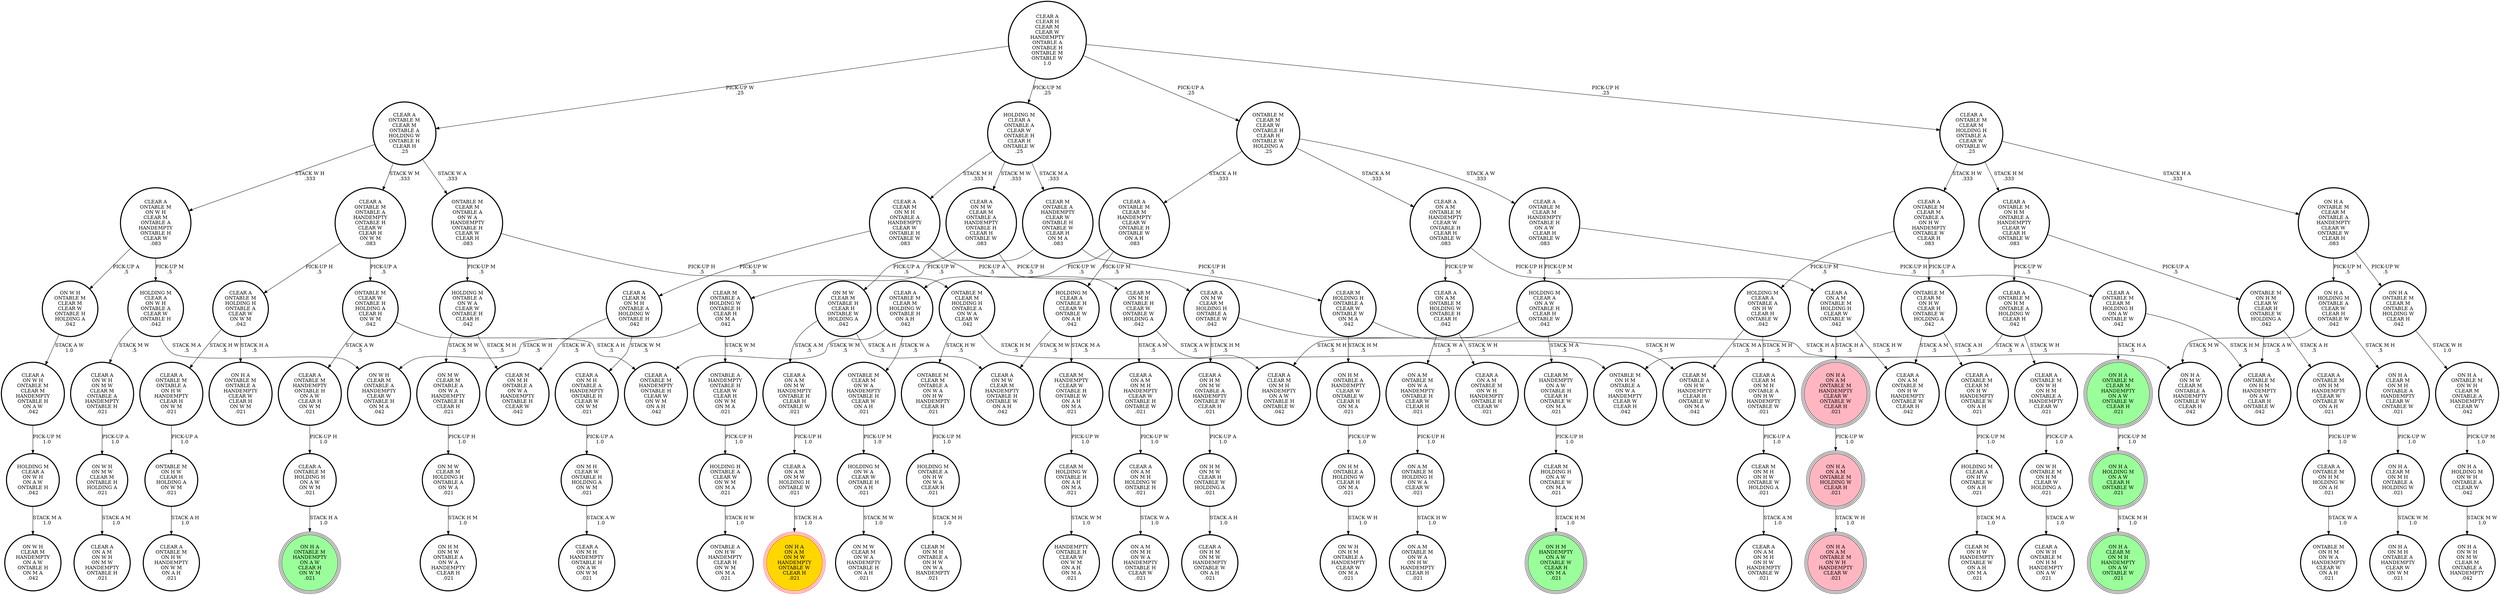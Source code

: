 digraph {
"CLEAR A\nONTABLE M\nCLEAR M\nONTABLE A\nON H W\nHANDEMPTY\nONTABLE W\nCLEAR H\n.083\n" -> "HOLDING M\nCLEAR A\nONTABLE A\nON H W\nCLEAR H\nONTABLE W\n.042\n"[label="PICK-UP M\n.5\n"];
"CLEAR A\nONTABLE M\nCLEAR M\nONTABLE A\nON H W\nHANDEMPTY\nONTABLE W\nCLEAR H\n.083\n" -> "ONTABLE M\nCLEAR M\nON H W\nCLEAR H\nONTABLE W\nHOLDING A\n.042\n"[label="PICK-UP A\n.5\n"];
"CLEAR A\nONTABLE M\nCLEAR M\nHANDEMPTY\nCLEAR W\nONTABLE H\nONTABLE W\nON A H\n.083\n" -> "HOLDING M\nCLEAR A\nONTABLE H\nCLEAR W\nONTABLE W\nON A H\n.042\n"[label="PICK-UP M\n.5\n"];
"CLEAR A\nONTABLE M\nCLEAR M\nHANDEMPTY\nCLEAR W\nONTABLE H\nONTABLE W\nON A H\n.083\n" -> "CLEAR A\nONTABLE M\nCLEAR M\nHOLDING W\nONTABLE H\nON A H\n.042\n"[label="PICK-UP W\n.5\n"];
"CLEAR M\nON M H\nONTABLE H\nCLEAR W\nONTABLE W\nHOLDING A\n.042\n" -> "CLEAR A\nCLEAR M\nON M H\nHANDEMPTY\nON A W\nONTABLE H\nONTABLE W\n.042\n"[label="STACK A W\n.5\n"];
"CLEAR M\nON M H\nONTABLE H\nCLEAR W\nONTABLE W\nHOLDING A\n.042\n" -> "CLEAR A\nON A M\nON M H\nHANDEMPTY\nCLEAR W\nONTABLE H\nONTABLE W\n.021\n"[label="STACK A M\n.5\n"];
"CLEAR M\nONTABLE A\nHANDEMPTY\nCLEAR W\nONTABLE H\nONTABLE W\nCLEAR H\nON M A\n.083\n" -> "CLEAR M\nHOLDING H\nONTABLE A\nCLEAR W\nONTABLE W\nON M A\n.042\n"[label="PICK-UP H\n.5\n"];
"CLEAR M\nONTABLE A\nHANDEMPTY\nCLEAR W\nONTABLE H\nONTABLE W\nCLEAR H\nON M A\n.083\n" -> "CLEAR M\nONTABLE A\nHOLDING W\nONTABLE H\nCLEAR H\nON M A\n.042\n"[label="PICK-UP W\n.5\n"];
"CLEAR M\nONTABLE A\nHOLDING W\nONTABLE H\nCLEAR H\nON M A\n.042\n" -> "ON W H\nCLEAR M\nONTABLE A\nHANDEMPTY\nCLEAR W\nONTABLE H\nON M A\n.042\n"[label="STACK W H\n.5\n"];
"CLEAR M\nONTABLE A\nHOLDING W\nONTABLE H\nCLEAR H\nON M A\n.042\n" -> "ONTABLE A\nHANDEMPTY\nONTABLE H\nCLEAR W\nCLEAR H\nON W M\nON M A\n.021\n"[label="STACK W M\n.5\n"];
"ON H A\nHOLDING M\nON W H\nONTABLE A\nCLEAR W\n.042\n" -> "ON H A\nON W H\nON M W\nCLEAR M\nONTABLE A\nHANDEMPTY\n.042\n"[label="STACK M W\n1.0\n"];
"CLEAR A\nONTABLE M\nHANDEMPTY\nONTABLE H\nON A W\nCLEAR H\nON W M\n.021\n" -> "CLEAR A\nONTABLE M\nHOLDING H\nON A W\nON W M\n.021\n"[label="PICK-UP H\n1.0\n"];
"ONTABLE M\nCLEAR M\nHOLDING H\nONTABLE A\nON W A\nCLEAR W\n.042\n" -> "ONTABLE M\nCLEAR M\nONTABLE A\nON W A\nON H W\nHANDEMPTY\nCLEAR H\n.021\n"[label="STACK H W\n.5\n"];
"ONTABLE M\nCLEAR M\nHOLDING H\nONTABLE A\nON W A\nCLEAR W\n.042\n" -> "ONTABLE M\nON H M\nONTABLE A\nON W A\nHANDEMPTY\nCLEAR W\nCLEAR H\n.042\n"[label="STACK H M\n.5\n"];
"ONTABLE M\nCLEAR M\nON H W\nCLEAR H\nONTABLE W\nHOLDING A\n.042\n" -> "CLEAR A\nONTABLE M\nCLEAR M\nON H W\nHANDEMPTY\nONTABLE W\nON A H\n.021\n"[label="STACK A H\n.5\n"];
"ONTABLE M\nCLEAR M\nON H W\nCLEAR H\nONTABLE W\nHOLDING A\n.042\n" -> "CLEAR A\nON A M\nONTABLE M\nON H W\nHANDEMPTY\nONTABLE W\nCLEAR H\n.042\n"[label="STACK A M\n.5\n"];
"CLEAR A\nONTABLE M\nCLEAR M\nONTABLE A\nHOLDING W\nONTABLE H\nCLEAR H\n.25\n" -> "ONTABLE M\nCLEAR M\nONTABLE A\nON W A\nHANDEMPTY\nONTABLE H\nCLEAR W\nCLEAR H\n.083\n"[label="STACK W A\n.333\n"];
"CLEAR A\nONTABLE M\nCLEAR M\nONTABLE A\nHOLDING W\nONTABLE H\nCLEAR H\n.25\n" -> "CLEAR A\nONTABLE M\nONTABLE A\nHANDEMPTY\nONTABLE H\nCLEAR W\nCLEAR H\nON W M\n.083\n"[label="STACK W M\n.333\n"];
"CLEAR A\nONTABLE M\nCLEAR M\nONTABLE A\nHOLDING W\nONTABLE H\nCLEAR H\n.25\n" -> "CLEAR A\nONTABLE M\nON W H\nCLEAR M\nONTABLE A\nHANDEMPTY\nONTABLE H\nCLEAR W\n.083\n"[label="STACK W H\n.333\n"];
"CLEAR A\nONTABLE M\nON W H\nCLEAR M\nONTABLE A\nHANDEMPTY\nONTABLE H\nCLEAR W\n.083\n" -> "ON W H\nONTABLE M\nCLEAR M\nCLEAR W\nONTABLE H\nHOLDING A\n.042\n"[label="PICK-UP A\n.5\n"];
"CLEAR A\nONTABLE M\nON W H\nCLEAR M\nONTABLE A\nHANDEMPTY\nONTABLE H\nCLEAR W\n.083\n" -> "HOLDING M\nCLEAR A\nON W H\nONTABLE A\nCLEAR W\nONTABLE H\n.042\n"[label="PICK-UP M\n.5\n"];
"CLEAR A\nONTABLE M\nHOLDING H\nON A W\nON W M\n.021\n" -> "ON H A\nONTABLE M\nHANDEMPTY\nON A W\nCLEAR H\nON W M\n.021\n"[label="STACK H A\n1.0\n"];
"ON W H\nONTABLE M\nON H M\nCLEAR W\nHOLDING A\n.021\n" -> "CLEAR A\nON W H\nONTABLE M\nON H M\nHANDEMPTY\nON A W\n.021\n"[label="STACK A W\n1.0\n"];
"HOLDING M\nONTABLE A\nON H W\nON W A\nCLEAR H\n.021\n" -> "CLEAR M\nON M H\nONTABLE A\nON H W\nON W A\nHANDEMPTY\n.021\n"[label="STACK M H\n1.0\n"];
"CLEAR A\nON M W\nCLEAR M\nONTABLE A\nHANDEMPTY\nONTABLE H\nCLEAR H\nONTABLE W\n.083\n" -> "CLEAR A\nON M W\nCLEAR M\nHOLDING H\nONTABLE A\nONTABLE W\n.042\n"[label="PICK-UP H\n.5\n"];
"CLEAR A\nON M W\nCLEAR M\nONTABLE A\nHANDEMPTY\nONTABLE H\nCLEAR H\nONTABLE W\n.083\n" -> "ON M W\nCLEAR M\nONTABLE H\nCLEAR H\nONTABLE W\nHOLDING A\n.042\n"[label="PICK-UP A\n.5\n"];
"ON H A\nONTABLE M\nCLEAR M\nONTABLE A\nHOLDING W\nCLEAR H\n.042\n" -> "ON H A\nONTABLE M\nON W H\nCLEAR M\nONTABLE A\nHANDEMPTY\nCLEAR W\n.042\n"[label="STACK W H\n1.0\n"];
"CLEAR A\nONTABLE M\nON H M\nONTABLE A\nHANDEMPTY\nCLEAR W\nCLEAR H\nONTABLE W\n.083\n" -> "ONTABLE M\nON H M\nCLEAR W\nCLEAR H\nONTABLE W\nHOLDING A\n.042\n"[label="PICK-UP A\n.5\n"];
"CLEAR A\nONTABLE M\nON H M\nONTABLE A\nHANDEMPTY\nCLEAR W\nCLEAR H\nONTABLE W\n.083\n" -> "CLEAR A\nONTABLE M\nON H M\nONTABLE A\nHOLDING W\nCLEAR H\n.042\n"[label="PICK-UP W\n.5\n"];
"CLEAR A\nONTABLE M\nCLEAR M\nHOLDING W\nONTABLE H\nON A H\n.042\n" -> "CLEAR A\nONTABLE M\nHANDEMPTY\nONTABLE H\nCLEAR W\nON W M\nON A H\n.042\n"[label="STACK W M\n.5\n"];
"CLEAR A\nONTABLE M\nCLEAR M\nHOLDING W\nONTABLE H\nON A H\n.042\n" -> "ONTABLE M\nCLEAR M\nON W A\nHANDEMPTY\nONTABLE H\nCLEAR W\nON A H\n.021\n"[label="STACK W A\n.5\n"];
"CLEAR A\nCLEAR M\nON M H\nONTABLE A\nON H W\nHANDEMPTY\nONTABLE W\n.021\n" -> "CLEAR M\nON M H\nON H W\nONTABLE W\nHOLDING A\n.021\n"[label="PICK-UP A\n1.0\n"];
"ON H A\nHOLDING M\nON A W\nCLEAR H\nONTABLE W\n.021\n" -> "ON H A\nCLEAR M\nON M H\nHANDEMPTY\nON A W\nONTABLE W\n.021\n"[label="STACK M H\n1.0\n"];
"CLEAR A\nONTABLE M\nONTABLE A\nHANDEMPTY\nONTABLE H\nCLEAR W\nCLEAR H\nON W M\n.083\n" -> "CLEAR A\nONTABLE M\nHOLDING H\nONTABLE A\nCLEAR W\nON W M\n.042\n"[label="PICK-UP H\n.5\n"];
"CLEAR A\nONTABLE M\nONTABLE A\nHANDEMPTY\nONTABLE H\nCLEAR W\nCLEAR H\nON W M\n.083\n" -> "ONTABLE M\nCLEAR W\nONTABLE H\nHOLDING A\nCLEAR H\nON W M\n.042\n"[label="PICK-UP A\n.5\n"];
"ON M W\nCLEAR M\nONTABLE H\nCLEAR H\nONTABLE W\nHOLDING A\n.042\n" -> "CLEAR A\nON A M\nON M W\nHANDEMPTY\nONTABLE H\nCLEAR H\nONTABLE W\n.021\n"[label="STACK A M\n.5\n"];
"ON M W\nCLEAR M\nONTABLE H\nCLEAR H\nONTABLE W\nHOLDING A\n.042\n" -> "CLEAR A\nON M W\nCLEAR M\nHANDEMPTY\nONTABLE H\nONTABLE W\nON A H\n.042\n"[label="STACK A H\n.5\n"];
"ONTABLE M\nON H W\nCLEAR H\nHOLDING A\nON W M\n.021\n" -> "CLEAR A\nONTABLE M\nON H W\nHANDEMPTY\nON W M\nON A H\n.021\n"[label="STACK A H\n1.0\n"];
"ON A M\nONTABLE M\nHOLDING H\nON W A\nCLEAR W\n.021\n" -> "ON A M\nONTABLE M\nON W A\nON H W\nHANDEMPTY\nCLEAR H\n.021\n"[label="STACK H W\n1.0\n"];
"ON H A\nCLEAR M\nON M H\nONTABLE A\nHANDEMPTY\nCLEAR W\nONTABLE W\n.021\n" -> "ON H A\nCLEAR M\nON M H\nONTABLE A\nHOLDING W\n.021\n"[label="PICK-UP W\n1.0\n"];
"HOLDING M\nCLEAR A\nON H W\nONTABLE W\nON A H\n.021\n" -> "CLEAR M\nON H W\nHANDEMPTY\nONTABLE W\nON A H\nON M A\n.021\n"[label="STACK M A\n1.0\n"];
"CLEAR A\nCLEAR H\nCLEAR M\nCLEAR W\nHANDEMPTY\nONTABLE A\nONTABLE H\nONTABLE M\nONTABLE W\n1.0\n" -> "HOLDING M\nCLEAR A\nONTABLE A\nCLEAR W\nONTABLE H\nCLEAR H\nONTABLE W\n.25\n"[label="PICK-UP M\n.25\n"];
"CLEAR A\nCLEAR H\nCLEAR M\nCLEAR W\nHANDEMPTY\nONTABLE A\nONTABLE H\nONTABLE M\nONTABLE W\n1.0\n" -> "CLEAR A\nONTABLE M\nCLEAR M\nONTABLE A\nHOLDING W\nONTABLE H\nCLEAR H\n.25\n"[label="PICK-UP W\n.25\n"];
"CLEAR A\nCLEAR H\nCLEAR M\nCLEAR W\nHANDEMPTY\nONTABLE A\nONTABLE H\nONTABLE M\nONTABLE W\n1.0\n" -> "ONTABLE M\nCLEAR M\nCLEAR W\nONTABLE H\nCLEAR H\nONTABLE W\nHOLDING A\n.25\n"[label="PICK-UP A\n.25\n"];
"CLEAR A\nCLEAR H\nCLEAR M\nCLEAR W\nHANDEMPTY\nONTABLE A\nONTABLE H\nONTABLE M\nONTABLE W\n1.0\n" -> "CLEAR A\nONTABLE M\nCLEAR M\nHOLDING H\nONTABLE A\nCLEAR W\nONTABLE W\n.25\n"[label="PICK-UP H\n.25\n"];
"HOLDING M\nONTABLE A\nON W A\nCLEAR W\nONTABLE H\nCLEAR H\n.042\n" -> "ON M W\nCLEAR M\nONTABLE A\nON W A\nHANDEMPTY\nONTABLE H\nCLEAR H\n.021\n"[label="STACK M W\n.5\n"];
"HOLDING M\nONTABLE A\nON W A\nCLEAR W\nONTABLE H\nCLEAR H\n.042\n" -> "CLEAR M\nON M H\nONTABLE A\nON W A\nHANDEMPTY\nONTABLE H\nCLEAR W\n.042\n"[label="STACK M H\n.5\n"];
"CLEAR A\nCLEAR M\nON M H\nONTABLE A\nHOLDING W\nONTABLE H\n.042\n" -> "CLEAR A\nON M H\nONTABLE A\nHANDEMPTY\nONTABLE H\nCLEAR W\nON W M\n.021\n"[label="STACK W M\n.5\n"];
"CLEAR A\nCLEAR M\nON M H\nONTABLE A\nHOLDING W\nONTABLE H\n.042\n" -> "CLEAR M\nON M H\nONTABLE A\nON W A\nHANDEMPTY\nONTABLE H\nCLEAR W\n.042\n"[label="STACK W A\n.5\n"];
"ONTABLE M\nCLEAR M\nONTABLE A\nON W A\nON H W\nHANDEMPTY\nCLEAR H\n.021\n" -> "HOLDING M\nONTABLE A\nON H W\nON W A\nCLEAR H\n.021\n"[label="PICK-UP M\n1.0\n"];
"CLEAR M\nHANDEMPTY\nCLEAR W\nONTABLE H\nONTABLE W\nON A H\nON M A\n.021\n" -> "CLEAR M\nHOLDING W\nONTABLE H\nON A H\nON M A\n.021\n"[label="PICK-UP W\n1.0\n"];
"ON H M\nONTABLE A\nHANDEMPTY\nCLEAR W\nONTABLE W\nCLEAR H\nON M A\n.021\n" -> "ON H M\nONTABLE A\nHOLDING W\nCLEAR H\nON M A\n.021\n"[label="PICK-UP W\n1.0\n"];
"HOLDING M\nCLEAR A\nON W H\nON A W\nONTABLE H\n.042\n" -> "ON W H\nCLEAR M\nHANDEMPTY\nON A W\nONTABLE H\nON M A\n.042\n"[label="STACK M A\n1.0\n"];
"ON H A\nONTABLE M\nCLEAR M\nHANDEMPTY\nON A W\nONTABLE W\nCLEAR H\n.021\n" -> "ON H A\nHOLDING M\nON A W\nCLEAR H\nONTABLE W\n.021\n"[label="PICK-UP M\n1.0\n"];
"CLEAR A\nONTABLE M\nCLEAR M\nON H W\nHANDEMPTY\nONTABLE W\nON A H\n.021\n" -> "HOLDING M\nCLEAR A\nON H W\nONTABLE W\nON A H\n.021\n"[label="PICK-UP M\n1.0\n"];
"CLEAR A\nONTABLE M\nON W H\nON H M\nONTABLE A\nHANDEMPTY\nCLEAR W\n.021\n" -> "ON W H\nONTABLE M\nON H M\nCLEAR W\nHOLDING A\n.021\n"[label="PICK-UP A\n1.0\n"];
"CLEAR A\nON W H\nON M W\nCLEAR M\nONTABLE A\nHANDEMPTY\nONTABLE H\n.021\n" -> "ON W H\nON M W\nCLEAR M\nONTABLE H\nHOLDING A\n.021\n"[label="PICK-UP A\n1.0\n"];
"ON H A\nON A M\nONTABLE M\nHANDEMPTY\nCLEAR W\nONTABLE W\nCLEAR H\n.021\n" -> "ON H A\nON A M\nONTABLE M\nHOLDING W\nCLEAR H\n.021\n"[label="PICK-UP W\n1.0\n"];
"HOLDING H\nONTABLE A\nCLEAR W\nON W M\nON M A\n.021\n" -> "ONTABLE A\nON H W\nHANDEMPTY\nCLEAR H\nON W M\nON M A\n.021\n"[label="STACK H W\n1.0\n"];
"CLEAR A\nONTABLE M\nCLEAR M\nHOLDING H\nON A W\nONTABLE W\n.042\n" -> "CLEAR A\nONTABLE M\nON H M\nHANDEMPTY\nON A W\nCLEAR H\nONTABLE W\n.042\n"[label="STACK H M\n.5\n"];
"CLEAR A\nONTABLE M\nCLEAR M\nHOLDING H\nON A W\nONTABLE W\n.042\n" -> "ON H A\nONTABLE M\nCLEAR M\nHANDEMPTY\nON A W\nONTABLE W\nCLEAR H\n.021\n"[label="STACK H A\n.5\n"];
"CLEAR M\nHOLDING W\nONTABLE H\nON A H\nON M A\n.021\n" -> "HANDEMPTY\nONTABLE H\nCLEAR W\nON W M\nON A H\nON M A\n.021\n"[label="STACK W M\n1.0\n"];
"CLEAR M\nHOLDING H\nONTABLE A\nCLEAR W\nONTABLE W\nON M A\n.042\n" -> "CLEAR M\nONTABLE A\nON H W\nHANDEMPTY\nCLEAR H\nONTABLE W\nON M A\n.042\n"[label="STACK H W\n.5\n"];
"CLEAR M\nHOLDING H\nONTABLE A\nCLEAR W\nONTABLE W\nON M A\n.042\n" -> "ON H M\nONTABLE A\nHANDEMPTY\nCLEAR W\nONTABLE W\nCLEAR H\nON M A\n.021\n"[label="STACK H M\n.5\n"];
"ON W H\nONTABLE M\nCLEAR M\nCLEAR W\nONTABLE H\nHOLDING A\n.042\n" -> "CLEAR A\nON W H\nONTABLE M\nCLEAR M\nHANDEMPTY\nONTABLE H\nON A W\n.042\n"[label="STACK A W\n1.0\n"];
"CLEAR A\nON A M\nON M H\nHANDEMPTY\nCLEAR W\nONTABLE H\nONTABLE W\n.021\n" -> "CLEAR A\nON A M\nON M H\nHOLDING W\nONTABLE H\n.021\n"[label="PICK-UP W\n1.0\n"];
"CLEAR A\nON M W\nCLEAR M\nHOLDING H\nONTABLE A\nONTABLE W\n.042\n" -> "CLEAR A\nON H M\nON M W\nONTABLE A\nHANDEMPTY\nONTABLE W\nCLEAR H\n.021\n"[label="STACK H M\n.5\n"];
"CLEAR A\nON M W\nCLEAR M\nHOLDING H\nONTABLE A\nONTABLE W\n.042\n" -> "ON H A\nON M W\nCLEAR M\nONTABLE A\nHANDEMPTY\nONTABLE W\nCLEAR H\n.042\n"[label="STACK H A\n.5\n"];
"CLEAR A\nON H M\nON M W\nONTABLE A\nHANDEMPTY\nONTABLE W\nCLEAR H\n.021\n" -> "ON H M\nON M W\nCLEAR H\nONTABLE W\nHOLDING A\n.021\n"[label="PICK-UP A\n1.0\n"];
"HOLDING M\nCLEAR A\nONTABLE A\nON H W\nCLEAR H\nONTABLE W\n.042\n" -> "CLEAR M\nONTABLE A\nON H W\nHANDEMPTY\nCLEAR H\nONTABLE W\nON M A\n.042\n"[label="STACK M A\n.5\n"];
"HOLDING M\nCLEAR A\nONTABLE A\nON H W\nCLEAR H\nONTABLE W\n.042\n" -> "CLEAR A\nCLEAR M\nON M H\nONTABLE A\nON H W\nHANDEMPTY\nONTABLE W\n.021\n"[label="STACK M H\n.5\n"];
"CLEAR M\nHOLDING H\nON A W\nONTABLE W\nON M A\n.021\n" -> "ON H M\nHANDEMPTY\nON A W\nONTABLE W\nCLEAR H\nON M A\n.021\n"[label="STACK H M\n1.0\n"];
"ONTABLE M\nON H M\nCLEAR W\nCLEAR H\nONTABLE W\nHOLDING A\n.042\n" -> "CLEAR A\nONTABLE M\nON H M\nHANDEMPTY\nON A W\nCLEAR H\nONTABLE W\n.042\n"[label="STACK A W\n.5\n"];
"ONTABLE M\nON H M\nCLEAR W\nCLEAR H\nONTABLE W\nHOLDING A\n.042\n" -> "CLEAR A\nONTABLE M\nON H M\nHANDEMPTY\nCLEAR W\nONTABLE W\nON A H\n.021\n"[label="STACK A H\n.5\n"];
"CLEAR A\nON A M\nON M W\nHOLDING H\nONTABLE W\n.021\n" -> "ON H A\nON A M\nON M W\nHANDEMPTY\nONTABLE W\nCLEAR H\n.021\n"[label="STACK H A\n1.0\n"];
"HOLDING M\nON W A\nCLEAR W\nONTABLE H\nON A H\n.021\n" -> "ON M W\nCLEAR M\nON W A\nHANDEMPTY\nONTABLE H\nON A H\n.021\n"[label="STACK M W\n1.0\n"];
"ON H A\nON A M\nONTABLE M\nHOLDING W\nCLEAR H\n.021\n" -> "ON H A\nON A M\nONTABLE M\nON W H\nHANDEMPTY\nCLEAR W\n.021\n"[label="STACK W H\n1.0\n"];
"ON H A\nCLEAR M\nON M H\nONTABLE A\nHOLDING W\n.021\n" -> "ON H A\nON M H\nONTABLE A\nHANDEMPTY\nCLEAR W\nON W M\n.021\n"[label="STACK W M\n1.0\n"];
"CLEAR A\nON A M\nONTABLE M\nHANDEMPTY\nCLEAR W\nONTABLE H\nCLEAR H\nONTABLE W\n.083\n" -> "CLEAR A\nON A M\nONTABLE M\nHOLDING W\nONTABLE H\nCLEAR H\n.042\n"[label="PICK-UP W\n.5\n"];
"CLEAR A\nON A M\nONTABLE M\nHANDEMPTY\nCLEAR W\nONTABLE H\nCLEAR H\nONTABLE W\n.083\n" -> "CLEAR A\nON A M\nONTABLE M\nHOLDING H\nCLEAR W\nONTABLE W\n.042\n"[label="PICK-UP H\n.5\n"];
"CLEAR A\nONTABLE M\nON H M\nONTABLE A\nHOLDING W\nCLEAR H\n.042\n" -> "CLEAR A\nONTABLE M\nON W H\nON H M\nONTABLE A\nHANDEMPTY\nCLEAR W\n.021\n"[label="STACK W H\n.5\n"];
"CLEAR A\nONTABLE M\nON H M\nONTABLE A\nHOLDING W\nCLEAR H\n.042\n" -> "ONTABLE M\nON H M\nONTABLE A\nON W A\nHANDEMPTY\nCLEAR W\nCLEAR H\n.042\n"[label="STACK W A\n.5\n"];
"CLEAR M\nON M H\nON H W\nONTABLE W\nHOLDING A\n.021\n" -> "CLEAR A\nON A M\nON M H\nON H W\nHANDEMPTY\nONTABLE W\n.021\n"[label="STACK A M\n1.0\n"];
"ONTABLE A\nHANDEMPTY\nONTABLE H\nCLEAR W\nCLEAR H\nON W M\nON M A\n.021\n" -> "HOLDING H\nONTABLE A\nCLEAR W\nON W M\nON M A\n.021\n"[label="PICK-UP H\n1.0\n"];
"CLEAR A\nON A M\nON M H\nHOLDING W\nONTABLE H\n.021\n" -> "ON A M\nON M H\nON W A\nHANDEMPTY\nONTABLE H\nCLEAR W\n.021\n"[label="STACK W A\n1.0\n"];
"HOLDING M\nCLEAR A\nON W H\nONTABLE A\nCLEAR W\nONTABLE H\n.042\n" -> "CLEAR A\nON W H\nON M W\nCLEAR M\nONTABLE A\nHANDEMPTY\nONTABLE H\n.021\n"[label="STACK M W\n.5\n"];
"HOLDING M\nCLEAR A\nON W H\nONTABLE A\nCLEAR W\nONTABLE H\n.042\n" -> "ON W H\nCLEAR M\nONTABLE A\nHANDEMPTY\nCLEAR W\nONTABLE H\nON M A\n.042\n"[label="STACK M A\n.5\n"];
"HOLDING M\nCLEAR A\nONTABLE H\nCLEAR W\nONTABLE W\nON A H\n.042\n" -> "CLEAR A\nON M W\nCLEAR M\nHANDEMPTY\nONTABLE H\nONTABLE W\nON A H\n.042\n"[label="STACK M W\n.5\n"];
"HOLDING M\nCLEAR A\nONTABLE H\nCLEAR W\nONTABLE W\nON A H\n.042\n" -> "CLEAR M\nHANDEMPTY\nCLEAR W\nONTABLE H\nONTABLE W\nON A H\nON M A\n.021\n"[label="STACK M A\n.5\n"];
"ONTABLE M\nCLEAR M\nON W A\nHANDEMPTY\nONTABLE H\nCLEAR W\nON A H\n.021\n" -> "HOLDING M\nON W A\nCLEAR W\nONTABLE H\nON A H\n.021\n"[label="PICK-UP M\n1.0\n"];
"CLEAR A\nON W H\nONTABLE M\nCLEAR M\nHANDEMPTY\nONTABLE H\nON A W\n.042\n" -> "HOLDING M\nCLEAR A\nON W H\nON A W\nONTABLE H\n.042\n"[label="PICK-UP M\n1.0\n"];
"ONTABLE M\nCLEAR M\nCLEAR W\nONTABLE H\nCLEAR H\nONTABLE W\nHOLDING A\n.25\n" -> "CLEAR A\nONTABLE M\nCLEAR M\nHANDEMPTY\nONTABLE H\nON A W\nCLEAR H\nONTABLE W\n.083\n"[label="STACK A W\n.333\n"];
"ONTABLE M\nCLEAR M\nCLEAR W\nONTABLE H\nCLEAR H\nONTABLE W\nHOLDING A\n.25\n" -> "CLEAR A\nONTABLE M\nCLEAR M\nHANDEMPTY\nCLEAR W\nONTABLE H\nONTABLE W\nON A H\n.083\n"[label="STACK A H\n.333\n"];
"ONTABLE M\nCLEAR M\nCLEAR W\nONTABLE H\nCLEAR H\nONTABLE W\nHOLDING A\n.25\n" -> "CLEAR A\nON A M\nONTABLE M\nHANDEMPTY\nCLEAR W\nONTABLE H\nCLEAR H\nONTABLE W\n.083\n"[label="STACK A M\n.333\n"];
"CLEAR A\nONTABLE M\nCLEAR M\nHOLDING H\nONTABLE A\nCLEAR W\nONTABLE W\n.25\n" -> "CLEAR A\nONTABLE M\nCLEAR M\nONTABLE A\nON H W\nHANDEMPTY\nONTABLE W\nCLEAR H\n.083\n"[label="STACK H W\n.333\n"];
"CLEAR A\nONTABLE M\nCLEAR M\nHOLDING H\nONTABLE A\nCLEAR W\nONTABLE W\n.25\n" -> "ON H A\nONTABLE M\nCLEAR M\nONTABLE A\nHANDEMPTY\nCLEAR W\nONTABLE W\nCLEAR H\n.083\n"[label="STACK H A\n.333\n"];
"CLEAR A\nONTABLE M\nCLEAR M\nHOLDING H\nONTABLE A\nCLEAR W\nONTABLE W\n.25\n" -> "CLEAR A\nONTABLE M\nON H M\nONTABLE A\nHANDEMPTY\nCLEAR W\nCLEAR H\nONTABLE W\n.083\n"[label="STACK H M\n.333\n"];
"CLEAR A\nONTABLE M\nCLEAR M\nHANDEMPTY\nONTABLE H\nON A W\nCLEAR H\nONTABLE W\n.083\n" -> "HOLDING M\nCLEAR A\nON A W\nONTABLE H\nCLEAR H\nONTABLE W\n.042\n"[label="PICK-UP M\n.5\n"];
"CLEAR A\nONTABLE M\nCLEAR M\nHANDEMPTY\nONTABLE H\nON A W\nCLEAR H\nONTABLE W\n.083\n" -> "CLEAR A\nONTABLE M\nCLEAR M\nHOLDING H\nON A W\nONTABLE W\n.042\n"[label="PICK-UP H\n.5\n"];
"CLEAR A\nONTABLE M\nHOLDING H\nONTABLE A\nCLEAR W\nON W M\n.042\n" -> "CLEAR A\nONTABLE M\nONTABLE A\nON H W\nHANDEMPTY\nCLEAR H\nON W M\n.021\n"[label="STACK H W\n.5\n"];
"CLEAR A\nONTABLE M\nHOLDING H\nONTABLE A\nCLEAR W\nON W M\n.042\n" -> "ON H A\nONTABLE M\nONTABLE A\nHANDEMPTY\nCLEAR W\nCLEAR H\nON W M\n.021\n"[label="STACK H A\n.5\n"];
"CLEAR A\nONTABLE M\nON H M\nHANDEMPTY\nCLEAR W\nONTABLE W\nON A H\n.021\n" -> "CLEAR A\nONTABLE M\nON H M\nHOLDING W\nON A H\n.021\n"[label="PICK-UP W\n1.0\n"];
"CLEAR A\nONTABLE M\nON H M\nHOLDING W\nON A H\n.021\n" -> "ONTABLE M\nON H M\nON W A\nHANDEMPTY\nCLEAR W\nON A H\n.021\n"[label="STACK W A\n1.0\n"];
"CLEAR A\nCLEAR M\nON M H\nONTABLE A\nHANDEMPTY\nCLEAR W\nONTABLE H\nONTABLE W\n.083\n" -> "CLEAR A\nCLEAR M\nON M H\nONTABLE A\nHOLDING W\nONTABLE H\n.042\n"[label="PICK-UP W\n.5\n"];
"CLEAR A\nCLEAR M\nON M H\nONTABLE A\nHANDEMPTY\nCLEAR W\nONTABLE H\nONTABLE W\n.083\n" -> "CLEAR M\nON M H\nONTABLE H\nCLEAR W\nONTABLE W\nHOLDING A\n.042\n"[label="PICK-UP A\n.5\n"];
"ON H A\nONTABLE M\nCLEAR M\nONTABLE A\nHANDEMPTY\nCLEAR W\nONTABLE W\nCLEAR H\n.083\n" -> "ON H A\nHOLDING M\nONTABLE A\nCLEAR W\nCLEAR H\nONTABLE W\n.042\n"[label="PICK-UP M\n.5\n"];
"ON H A\nONTABLE M\nCLEAR M\nONTABLE A\nHANDEMPTY\nCLEAR W\nONTABLE W\nCLEAR H\n.083\n" -> "ON H A\nONTABLE M\nCLEAR M\nONTABLE A\nHOLDING W\nCLEAR H\n.042\n"[label="PICK-UP W\n.5\n"];
"ON M W\nCLEAR M\nONTABLE A\nON W A\nHANDEMPTY\nONTABLE H\nCLEAR H\n.021\n" -> "ON M W\nCLEAR M\nHOLDING H\nONTABLE A\nON W A\n.021\n"[label="PICK-UP H\n1.0\n"];
"HOLDING M\nCLEAR A\nON A W\nONTABLE H\nCLEAR H\nONTABLE W\n.042\n" -> "CLEAR A\nCLEAR M\nON M H\nHANDEMPTY\nON A W\nONTABLE H\nONTABLE W\n.042\n"[label="STACK M H\n.5\n"];
"HOLDING M\nCLEAR A\nON A W\nONTABLE H\nCLEAR H\nONTABLE W\n.042\n" -> "CLEAR M\nHANDEMPTY\nON A W\nONTABLE H\nCLEAR H\nONTABLE W\nON M A\n.021\n"[label="STACK M A\n.5\n"];
"CLEAR A\nON A M\nON M W\nHANDEMPTY\nONTABLE H\nCLEAR H\nONTABLE W\n.021\n" -> "CLEAR A\nON A M\nON M W\nHOLDING H\nONTABLE W\n.021\n"[label="PICK-UP H\n1.0\n"];
"ONTABLE M\nCLEAR M\nONTABLE A\nON W A\nHANDEMPTY\nONTABLE H\nCLEAR W\nCLEAR H\n.083\n" -> "HOLDING M\nONTABLE A\nON W A\nCLEAR W\nONTABLE H\nCLEAR H\n.042\n"[label="PICK-UP M\n.5\n"];
"ONTABLE M\nCLEAR M\nONTABLE A\nON W A\nHANDEMPTY\nONTABLE H\nCLEAR W\nCLEAR H\n.083\n" -> "ONTABLE M\nCLEAR M\nHOLDING H\nONTABLE A\nON W A\nCLEAR W\n.042\n"[label="PICK-UP H\n.5\n"];
"ON H M\nONTABLE A\nHOLDING W\nCLEAR H\nON M A\n.021\n" -> "ON W H\nON H M\nONTABLE A\nHANDEMPTY\nCLEAR W\nON M A\n.021\n"[label="STACK W H\n1.0\n"];
"CLEAR A\nON M H\nONTABLE A\nHANDEMPTY\nONTABLE H\nCLEAR W\nON W M\n.021\n" -> "ON M H\nCLEAR W\nONTABLE H\nHOLDING A\nON W M\n.021\n"[label="PICK-UP A\n1.0\n"];
"CLEAR M\nHANDEMPTY\nON A W\nONTABLE H\nCLEAR H\nONTABLE W\nON M A\n.021\n" -> "CLEAR M\nHOLDING H\nON A W\nONTABLE W\nON M A\n.021\n"[label="PICK-UP H\n1.0\n"];
"ON H M\nON M W\nCLEAR H\nONTABLE W\nHOLDING A\n.021\n" -> "CLEAR A\nON H M\nON M W\nHANDEMPTY\nONTABLE W\nON A H\n.021\n"[label="STACK A H\n1.0\n"];
"CLEAR A\nON A M\nONTABLE M\nHOLDING W\nONTABLE H\nCLEAR H\n.042\n" -> "ON A M\nONTABLE M\nON W A\nHANDEMPTY\nONTABLE H\nCLEAR W\nCLEAR H\n.021\n"[label="STACK W A\n.5\n"];
"CLEAR A\nON A M\nONTABLE M\nHOLDING W\nONTABLE H\nCLEAR H\n.042\n" -> "CLEAR A\nON A M\nONTABLE M\nON W H\nHANDEMPTY\nONTABLE H\nCLEAR W\n.021\n"[label="STACK W H\n.5\n"];
"ONTABLE M\nCLEAR W\nONTABLE H\nHOLDING A\nCLEAR H\nON W M\n.042\n" -> "CLEAR A\nONTABLE M\nHANDEMPTY\nONTABLE H\nCLEAR W\nON W M\nON A H\n.042\n"[label="STACK A H\n.5\n"];
"ONTABLE M\nCLEAR W\nONTABLE H\nHOLDING A\nCLEAR H\nON W M\n.042\n" -> "CLEAR A\nONTABLE M\nHANDEMPTY\nONTABLE H\nON A W\nCLEAR H\nON W M\n.021\n"[label="STACK A W\n.5\n"];
"ON H A\nHOLDING M\nONTABLE A\nCLEAR W\nCLEAR H\nONTABLE W\n.042\n" -> "ON H A\nCLEAR M\nON M H\nONTABLE A\nHANDEMPTY\nCLEAR W\nONTABLE W\n.021\n"[label="STACK M H\n.5\n"];
"ON H A\nHOLDING M\nONTABLE A\nCLEAR W\nCLEAR H\nONTABLE W\n.042\n" -> "ON H A\nON M W\nCLEAR M\nONTABLE A\nHANDEMPTY\nONTABLE W\nCLEAR H\n.042\n"[label="STACK M W\n.5\n"];
"ON M H\nCLEAR W\nONTABLE H\nHOLDING A\nON W M\n.021\n" -> "CLEAR A\nON M H\nHANDEMPTY\nONTABLE H\nON A W\nON W M\n.021\n"[label="STACK A W\n1.0\n"];
"HOLDING M\nCLEAR A\nONTABLE A\nCLEAR W\nONTABLE H\nCLEAR H\nONTABLE W\n.25\n" -> "CLEAR A\nCLEAR M\nON M H\nONTABLE A\nHANDEMPTY\nCLEAR W\nONTABLE H\nONTABLE W\n.083\n"[label="STACK M H\n.333\n"];
"HOLDING M\nCLEAR A\nONTABLE A\nCLEAR W\nONTABLE H\nCLEAR H\nONTABLE W\n.25\n" -> "CLEAR A\nON M W\nCLEAR M\nONTABLE A\nHANDEMPTY\nONTABLE H\nCLEAR H\nONTABLE W\n.083\n"[label="STACK M W\n.333\n"];
"HOLDING M\nCLEAR A\nONTABLE A\nCLEAR W\nONTABLE H\nCLEAR H\nONTABLE W\n.25\n" -> "CLEAR M\nONTABLE A\nHANDEMPTY\nCLEAR W\nONTABLE H\nONTABLE W\nCLEAR H\nON M A\n.083\n"[label="STACK M A\n.333\n"];
"ON H A\nONTABLE M\nON W H\nCLEAR M\nONTABLE A\nHANDEMPTY\nCLEAR W\n.042\n" -> "ON H A\nHOLDING M\nON W H\nONTABLE A\nCLEAR W\n.042\n"[label="PICK-UP M\n1.0\n"];
"CLEAR A\nON A M\nONTABLE M\nHOLDING H\nCLEAR W\nONTABLE W\n.042\n" -> "CLEAR A\nON A M\nONTABLE M\nON H W\nHANDEMPTY\nONTABLE W\nCLEAR H\n.042\n"[label="STACK H W\n.5\n"];
"CLEAR A\nON A M\nONTABLE M\nHOLDING H\nCLEAR W\nONTABLE W\n.042\n" -> "ON H A\nON A M\nONTABLE M\nHANDEMPTY\nCLEAR W\nONTABLE W\nCLEAR H\n.021\n"[label="STACK H A\n.5\n"];
"ON W H\nON M W\nCLEAR M\nONTABLE H\nHOLDING A\n.021\n" -> "CLEAR A\nON A M\nON W H\nON M W\nHANDEMPTY\nONTABLE H\n.021\n"[label="STACK A M\n1.0\n"];
"ON M W\nCLEAR M\nHOLDING H\nONTABLE A\nON W A\n.021\n" -> "ON H M\nON M W\nONTABLE A\nON W A\nHANDEMPTY\nCLEAR H\n.021\n"[label="STACK H M\n1.0\n"];
"ON A M\nONTABLE M\nON W A\nHANDEMPTY\nONTABLE H\nCLEAR W\nCLEAR H\n.021\n" -> "ON A M\nONTABLE M\nHOLDING H\nON W A\nCLEAR W\n.021\n"[label="PICK-UP H\n1.0\n"];
"CLEAR A\nONTABLE M\nONTABLE A\nON H W\nHANDEMPTY\nCLEAR H\nON W M\n.021\n" -> "ONTABLE M\nON H W\nCLEAR H\nHOLDING A\nON W M\n.021\n"[label="PICK-UP A\n1.0\n"];
"CLEAR M\nON H W\nHANDEMPTY\nONTABLE W\nON A H\nON M A\n.021\n" [shape=circle, penwidth=3];
"ONTABLE A\nON H W\nHANDEMPTY\nCLEAR H\nON W M\nON M A\n.021\n" [shape=circle, penwidth=3];
"CLEAR M\nON M H\nONTABLE A\nON W A\nHANDEMPTY\nONTABLE H\nCLEAR W\n.042\n" [shape=circle, penwidth=3];
"ON H A\nON W H\nON M W\nCLEAR M\nONTABLE A\nHANDEMPTY\n.042\n" [shape=circle, penwidth=3];
"CLEAR A\nON A M\nONTABLE M\nON W H\nHANDEMPTY\nONTABLE H\nCLEAR W\n.021\n" [shape=circle, penwidth=3];
"CLEAR A\nON A M\nONTABLE M\nON H W\nHANDEMPTY\nONTABLE W\nCLEAR H\n.042\n" [shape=circle, penwidth=3];
"ONTABLE M\nON H M\nON W A\nHANDEMPTY\nCLEAR W\nON A H\n.021\n" [shape=circle, penwidth=3];
"HANDEMPTY\nONTABLE H\nCLEAR W\nON W M\nON A H\nON M A\n.021\n" [shape=circle, penwidth=3];
"CLEAR M\nON M H\nONTABLE A\nON H W\nON W A\nHANDEMPTY\n.021\n" [shape=circle, penwidth=3];
"ON H M\nHANDEMPTY\nON A W\nONTABLE W\nCLEAR H\nON M A\n.021\n" [shape=circle, style=filled, fillcolor=palegreen1, peripheries=3];
"ONTABLE M\nON H M\nONTABLE A\nON W A\nHANDEMPTY\nCLEAR W\nCLEAR H\n.042\n" [shape=circle, penwidth=3];
"CLEAR A\nON A M\nON M H\nON H W\nHANDEMPTY\nONTABLE W\n.021\n" [shape=circle, penwidth=3];
"CLEAR A\nON M H\nHANDEMPTY\nONTABLE H\nON A W\nON W M\n.021\n" [shape=circle, penwidth=3];
"CLEAR A\nONTABLE M\nHANDEMPTY\nONTABLE H\nCLEAR W\nON W M\nON A H\n.042\n" [shape=circle, penwidth=3];
"ON A M\nONTABLE M\nON W A\nON H W\nHANDEMPTY\nCLEAR H\n.021\n" [shape=circle, penwidth=3];
"ON H A\nON M H\nONTABLE A\nHANDEMPTY\nCLEAR W\nON W M\n.021\n" [shape=circle, penwidth=3];
"ON A M\nON M H\nON W A\nHANDEMPTY\nONTABLE H\nCLEAR W\n.021\n" [shape=circle, penwidth=3];
"ON W H\nCLEAR M\nHANDEMPTY\nON A W\nONTABLE H\nON M A\n.042\n" [shape=circle, penwidth=3];
"ON W H\nON H M\nONTABLE A\nHANDEMPTY\nCLEAR W\nON M A\n.021\n" [shape=circle, penwidth=3];
"ON H A\nON M W\nCLEAR M\nONTABLE A\nHANDEMPTY\nONTABLE W\nCLEAR H\n.042\n" [shape=circle, penwidth=3];
"CLEAR M\nONTABLE A\nON H W\nHANDEMPTY\nCLEAR H\nONTABLE W\nON M A\n.042\n" [shape=circle, penwidth=3];
"CLEAR A\nONTABLE M\nON H W\nHANDEMPTY\nON W M\nON A H\n.021\n" [shape=circle, penwidth=3];
"CLEAR A\nON W H\nONTABLE M\nON H M\nHANDEMPTY\nON A W\n.021\n" [shape=circle, penwidth=3];
"ON H A\nONTABLE M\nHANDEMPTY\nON A W\nCLEAR H\nON W M\n.021\n" [shape=circle, style=filled, fillcolor=palegreen1, peripheries=3];
"CLEAR A\nON M W\nCLEAR M\nHANDEMPTY\nONTABLE H\nONTABLE W\nON A H\n.042\n" [shape=circle, penwidth=3];
"ON H A\nON A M\nON M W\nHANDEMPTY\nONTABLE W\nCLEAR H\n.021\n" [shape=circle, style=filled color=red, fillcolor=gold, peripheries=3];
"ON H M\nON M W\nONTABLE A\nON W A\nHANDEMPTY\nCLEAR H\n.021\n" [shape=circle, penwidth=3];
"ON M W\nCLEAR M\nON W A\nHANDEMPTY\nONTABLE H\nON A H\n.021\n" [shape=circle, penwidth=3];
"CLEAR A\nONTABLE M\nON H M\nHANDEMPTY\nON A W\nCLEAR H\nONTABLE W\n.042\n" [shape=circle, penwidth=3];
"ON H A\nONTABLE M\nONTABLE A\nHANDEMPTY\nCLEAR W\nCLEAR H\nON W M\n.021\n" [shape=circle, penwidth=3];
"ON H A\nCLEAR M\nON M H\nHANDEMPTY\nON A W\nONTABLE W\n.021\n" [shape=circle, style=filled, fillcolor=palegreen1, peripheries=3];
"CLEAR A\nON A M\nON W H\nON M W\nHANDEMPTY\nONTABLE H\n.021\n" [shape=circle, penwidth=3];
"CLEAR A\nON H M\nON M W\nHANDEMPTY\nONTABLE W\nON A H\n.021\n" [shape=circle, penwidth=3];
"CLEAR A\nCLEAR M\nON M H\nHANDEMPTY\nON A W\nONTABLE H\nONTABLE W\n.042\n" [shape=circle, penwidth=3];
"ON H A\nON A M\nONTABLE M\nON W H\nHANDEMPTY\nCLEAR W\n.021\n" [shape=circle, style=filled, fillcolor=lightpink, peripheries=3];
"ON W H\nCLEAR M\nONTABLE A\nHANDEMPTY\nCLEAR W\nONTABLE H\nON M A\n.042\n" [shape=circle, penwidth=3];
"HOLDING M\nCLEAR A\nONTABLE A\nCLEAR W\nONTABLE H\nCLEAR H\nONTABLE W\n.25\n" [shape=circle, penwidth=3];
"CLEAR M\nON H W\nHANDEMPTY\nONTABLE W\nON A H\nON M A\n.021\n" [shape=circle, penwidth=3];
"ONTABLE A\nON H W\nHANDEMPTY\nCLEAR H\nON W M\nON M A\n.021\n" [shape=circle, penwidth=3];
"ON H A\nONTABLE M\nON W H\nCLEAR M\nONTABLE A\nHANDEMPTY\nCLEAR W\n.042\n" [shape=circle, penwidth=3];
"ON M H\nCLEAR W\nONTABLE H\nHOLDING A\nON W M\n.021\n" [shape=circle, penwidth=3];
"CLEAR A\nONTABLE M\nCLEAR M\nHANDEMPTY\nONTABLE H\nON A W\nCLEAR H\nONTABLE W\n.083\n" [shape=circle, penwidth=3];
"CLEAR A\nCLEAR M\nON M H\nONTABLE A\nHOLDING W\nONTABLE H\n.042\n" [shape=circle, penwidth=3];
"CLEAR M\nON M H\nONTABLE A\nON W A\nHANDEMPTY\nONTABLE H\nCLEAR W\n.042\n" [shape=circle, penwidth=3];
"ONTABLE M\nCLEAR M\nCLEAR W\nONTABLE H\nCLEAR H\nONTABLE W\nHOLDING A\n.25\n" [shape=circle, penwidth=3];
"ON H A\nON W H\nON M W\nCLEAR M\nONTABLE A\nHANDEMPTY\n.042\n" [shape=circle, penwidth=3];
"CLEAR M\nONTABLE A\nHOLDING W\nONTABLE H\nCLEAR H\nON M A\n.042\n" [shape=circle, penwidth=3];
"CLEAR A\nON A M\nONTABLE M\nON W H\nHANDEMPTY\nONTABLE H\nCLEAR W\n.021\n" [shape=circle, penwidth=3];
"CLEAR M\nON M H\nONTABLE H\nCLEAR W\nONTABLE W\nHOLDING A\n.042\n" [shape=circle, penwidth=3];
"HOLDING M\nCLEAR A\nONTABLE A\nON H W\nCLEAR H\nONTABLE W\n.042\n" [shape=circle, penwidth=3];
"CLEAR A\nON M H\nONTABLE A\nHANDEMPTY\nONTABLE H\nCLEAR W\nON W M\n.021\n" [shape=circle, penwidth=3];
"CLEAR A\nON A M\nON M W\nHANDEMPTY\nONTABLE H\nCLEAR H\nONTABLE W\n.021\n" [shape=circle, penwidth=3];
"CLEAR A\nON A M\nONTABLE M\nON H W\nHANDEMPTY\nONTABLE W\nCLEAR H\n.042\n" [shape=circle, penwidth=3];
"ON H A\nON A M\nONTABLE M\nHOLDING W\nCLEAR H\n.021\n" [shape=circle, style=filled, fillcolor=lightpink, peripheries=3];
"HOLDING M\nCLEAR A\nONTABLE H\nCLEAR W\nONTABLE W\nON A H\n.042\n" [shape=circle, penwidth=3];
"ON M W\nCLEAR M\nONTABLE H\nCLEAR H\nONTABLE W\nHOLDING A\n.042\n" [shape=circle, penwidth=3];
"ONTABLE M\nCLEAR M\nON H W\nCLEAR H\nONTABLE W\nHOLDING A\n.042\n" [shape=circle, penwidth=3];
"ON H A\nHOLDING M\nON W H\nONTABLE A\nCLEAR W\n.042\n" [shape=circle, penwidth=3];
"CLEAR A\nONTABLE M\nONTABLE A\nHANDEMPTY\nONTABLE H\nCLEAR W\nCLEAR H\nON W M\n.083\n" [shape=circle, penwidth=3];
"CLEAR M\nHOLDING H\nON A W\nONTABLE W\nON M A\n.021\n" [shape=circle, penwidth=3];
"ONTABLE M\nON H M\nON W A\nHANDEMPTY\nCLEAR W\nON A H\n.021\n" [shape=circle, penwidth=3];
"CLEAR A\nONTABLE M\nCLEAR M\nHOLDING H\nONTABLE A\nCLEAR W\nONTABLE W\n.25\n" [shape=circle, penwidth=3];
"ON W H\nONTABLE M\nON H M\nCLEAR W\nHOLDING A\n.021\n" [shape=circle, penwidth=3];
"HOLDING M\nCLEAR A\nON W H\nONTABLE A\nCLEAR W\nONTABLE H\n.042\n" [shape=circle, penwidth=3];
"CLEAR A\nON A M\nON M H\nHOLDING W\nONTABLE H\n.021\n" [shape=circle, penwidth=3];
"CLEAR A\nON M W\nCLEAR M\nHOLDING H\nONTABLE A\nONTABLE W\n.042\n" [shape=circle, penwidth=3];
"HANDEMPTY\nONTABLE H\nCLEAR W\nON W M\nON A H\nON M A\n.021\n" [shape=circle, penwidth=3];
"CLEAR A\nCLEAR M\nON M H\nONTABLE A\nHANDEMPTY\nCLEAR W\nONTABLE H\nONTABLE W\n.083\n" [shape=circle, penwidth=3];
"ONTABLE M\nON H W\nCLEAR H\nHOLDING A\nON W M\n.021\n" [shape=circle, penwidth=3];
"CLEAR M\nON M H\nONTABLE A\nON H W\nON W A\nHANDEMPTY\n.021\n" [shape=circle, penwidth=3];
"HOLDING M\nONTABLE A\nON W A\nCLEAR W\nONTABLE H\nCLEAR H\n.042\n" [shape=circle, penwidth=3];
"ON H A\nHOLDING M\nONTABLE A\nCLEAR W\nCLEAR H\nONTABLE W\n.042\n" [shape=circle, penwidth=3];
"CLEAR A\nCLEAR H\nCLEAR M\nCLEAR W\nHANDEMPTY\nONTABLE A\nONTABLE H\nONTABLE M\nONTABLE W\n1.0\n" [shape=circle, penwidth=3];
"CLEAR A\nON W H\nON M W\nCLEAR M\nONTABLE A\nHANDEMPTY\nONTABLE H\n.021\n" [shape=circle, penwidth=3];
"ON H M\nHANDEMPTY\nON A W\nONTABLE W\nCLEAR H\nON M A\n.021\n" [shape=circle, style=filled, fillcolor=palegreen1, peripheries=3];
"CLEAR A\nONTABLE M\nON H M\nONTABLE A\nHANDEMPTY\nCLEAR W\nCLEAR H\nONTABLE W\n.083\n" [shape=circle, penwidth=3];
"ONTABLE M\nON H M\nONTABLE A\nON W A\nHANDEMPTY\nCLEAR W\nCLEAR H\n.042\n" [shape=circle, penwidth=3];
"ON H A\nONTABLE M\nCLEAR M\nONTABLE A\nHANDEMPTY\nCLEAR W\nONTABLE W\nCLEAR H\n.083\n" [shape=circle, penwidth=3];
"ON W H\nON M W\nCLEAR M\nONTABLE H\nHOLDING A\n.021\n" [shape=circle, penwidth=3];
"ON H A\nHOLDING M\nON A W\nCLEAR H\nONTABLE W\n.021\n" [shape=circle, style=filled, fillcolor=palegreen1, peripheries=3];
"CLEAR M\nHOLDING H\nONTABLE A\nCLEAR W\nONTABLE W\nON M A\n.042\n" [shape=circle, penwidth=3];
"CLEAR A\nON A M\nONTABLE M\nHOLDING H\nCLEAR W\nONTABLE W\n.042\n" [shape=circle, penwidth=3];
"ON H M\nON M W\nCLEAR H\nONTABLE W\nHOLDING A\n.021\n" [shape=circle, penwidth=3];
"ON H M\nONTABLE A\nHOLDING W\nCLEAR H\nON M A\n.021\n" [shape=circle, penwidth=3];
"CLEAR A\nON A M\nON M H\nON H W\nHANDEMPTY\nONTABLE W\n.021\n" [shape=circle, penwidth=3];
"CLEAR A\nON M H\nHANDEMPTY\nONTABLE H\nON A W\nON W M\n.021\n" [shape=circle, penwidth=3];
"CLEAR A\nONTABLE M\nCLEAR M\nONTABLE A\nON H W\nHANDEMPTY\nONTABLE W\nCLEAR H\n.083\n" [shape=circle, penwidth=3];
"ON A M\nONTABLE M\nHOLDING H\nON W A\nCLEAR W\n.021\n" [shape=circle, penwidth=3];
"CLEAR A\nON A M\nONTABLE M\nHANDEMPTY\nCLEAR W\nONTABLE H\nCLEAR H\nONTABLE W\n.083\n" [shape=circle, penwidth=3];
"CLEAR A\nONTABLE M\nCLEAR M\nONTABLE A\nHOLDING W\nONTABLE H\nCLEAR H\n.25\n" [shape=circle, penwidth=3];
"CLEAR M\nHANDEMPTY\nON A W\nONTABLE H\nCLEAR H\nONTABLE W\nON M A\n.021\n" [shape=circle, penwidth=3];
"CLEAR A\nON A M\nON M W\nHOLDING H\nONTABLE W\n.021\n" [shape=circle, penwidth=3];
"HOLDING M\nCLEAR A\nON W H\nON A W\nONTABLE H\n.042\n" [shape=circle, penwidth=3];
"CLEAR A\nONTABLE M\nHANDEMPTY\nONTABLE H\nCLEAR W\nON W M\nON A H\n.042\n" [shape=circle, penwidth=3];
"ON A M\nONTABLE M\nON W A\nON H W\nHANDEMPTY\nCLEAR H\n.021\n" [shape=circle, penwidth=3];
"ONTABLE M\nCLEAR M\nON W A\nHANDEMPTY\nONTABLE H\nCLEAR W\nON A H\n.021\n" [shape=circle, penwidth=3];
"ONTABLE M\nCLEAR M\nONTABLE A\nON W A\nHANDEMPTY\nONTABLE H\nCLEAR W\nCLEAR H\n.083\n" [shape=circle, penwidth=3];
"CLEAR A\nONTABLE M\nON H M\nHANDEMPTY\nCLEAR W\nONTABLE W\nON A H\n.021\n" [shape=circle, penwidth=3];
"CLEAR A\nON W H\nONTABLE M\nCLEAR M\nHANDEMPTY\nONTABLE H\nON A W\n.042\n" [shape=circle, penwidth=3];
"CLEAR A\nONTABLE M\nON H M\nHOLDING W\nON A H\n.021\n" [shape=circle, penwidth=3];
"ON H A\nON M H\nONTABLE A\nHANDEMPTY\nCLEAR W\nON W M\n.021\n" [shape=circle, penwidth=3];
"ON A M\nON M H\nON W A\nHANDEMPTY\nONTABLE H\nCLEAR W\n.021\n" [shape=circle, penwidth=3];
"HOLDING M\nCLEAR A\nON A W\nONTABLE H\nCLEAR H\nONTABLE W\n.042\n" [shape=circle, penwidth=3];
"ON W H\nCLEAR M\nHANDEMPTY\nON A W\nONTABLE H\nON M A\n.042\n" [shape=circle, penwidth=3];
"CLEAR A\nON H M\nON M W\nONTABLE A\nHANDEMPTY\nONTABLE W\nCLEAR H\n.021\n" [shape=circle, penwidth=3];
"ON W H\nON H M\nONTABLE A\nHANDEMPTY\nCLEAR W\nON M A\n.021\n" [shape=circle, penwidth=3];
"ONTABLE M\nCLEAR M\nHOLDING H\nONTABLE A\nON W A\nCLEAR W\n.042\n" [shape=circle, penwidth=3];
"ON H A\nON M W\nCLEAR M\nONTABLE A\nHANDEMPTY\nONTABLE W\nCLEAR H\n.042\n" [shape=circle, penwidth=3];
"CLEAR M\nONTABLE A\nON H W\nHANDEMPTY\nCLEAR H\nONTABLE W\nON M A\n.042\n" [shape=circle, penwidth=3];
"CLEAR A\nONTABLE M\nON H W\nHANDEMPTY\nON W M\nON A H\n.021\n" [shape=circle, penwidth=3];
"HOLDING M\nCLEAR A\nON H W\nONTABLE W\nON A H\n.021\n" [shape=circle, penwidth=3];
"ON H A\nCLEAR M\nON M H\nONTABLE A\nHOLDING W\n.021\n" [shape=circle, penwidth=3];
"CLEAR A\nON W H\nONTABLE M\nON H M\nHANDEMPTY\nON A W\n.021\n" [shape=circle, penwidth=3];
"CLEAR M\nHANDEMPTY\nCLEAR W\nONTABLE H\nONTABLE W\nON A H\nON M A\n.021\n" [shape=circle, penwidth=3];
"CLEAR M\nON M H\nON H W\nONTABLE W\nHOLDING A\n.021\n" [shape=circle, penwidth=3];
"ON H A\nONTABLE M\nHANDEMPTY\nON A W\nCLEAR H\nON W M\n.021\n" [shape=circle, style=filled, fillcolor=palegreen1, peripheries=3];
"CLEAR A\nONTABLE M\nHOLDING H\nONTABLE A\nCLEAR W\nON W M\n.042\n" [shape=circle, penwidth=3];
"CLEAR A\nON M W\nCLEAR M\nHANDEMPTY\nONTABLE H\nONTABLE W\nON A H\n.042\n" [shape=circle, penwidth=3];
"CLEAR A\nONTABLE M\nCLEAR M\nON H W\nHANDEMPTY\nONTABLE W\nON A H\n.021\n" [shape=circle, penwidth=3];
"CLEAR A\nONTABLE M\nON W H\nON H M\nONTABLE A\nHANDEMPTY\nCLEAR W\n.021\n" [shape=circle, penwidth=3];
"ONTABLE A\nHANDEMPTY\nONTABLE H\nCLEAR W\nCLEAR H\nON W M\nON M A\n.021\n" [shape=circle, penwidth=3];
"ON H A\nON A M\nON M W\nHANDEMPTY\nONTABLE W\nCLEAR H\n.021\n" [shape=circle, style=filled color=red, fillcolor=gold, peripheries=3];
"ON H A\nON A M\nONTABLE M\nHANDEMPTY\nCLEAR W\nONTABLE W\nCLEAR H\n.021\n" [shape=circle, style=filled, fillcolor=lightpink, peripheries=3];
"HOLDING M\nONTABLE A\nON H W\nON W A\nCLEAR H\n.021\n" [shape=circle, penwidth=3];
"CLEAR A\nONTABLE M\nHANDEMPTY\nONTABLE H\nON A W\nCLEAR H\nON W M\n.021\n" [shape=circle, penwidth=3];
"ON H M\nON M W\nONTABLE A\nON W A\nHANDEMPTY\nCLEAR H\n.021\n" [shape=circle, penwidth=3];
"CLEAR A\nONTABLE M\nHOLDING H\nON A W\nON W M\n.021\n" [shape=circle, penwidth=3];
"CLEAR A\nONTABLE M\nON W H\nCLEAR M\nONTABLE A\nHANDEMPTY\nONTABLE H\nCLEAR W\n.083\n" [shape=circle, penwidth=3];
"HOLDING H\nONTABLE A\nCLEAR W\nON W M\nON M A\n.021\n" [shape=circle, penwidth=3];
"ON M W\nCLEAR M\nON W A\nHANDEMPTY\nONTABLE H\nON A H\n.021\n" [shape=circle, penwidth=3];
"CLEAR A\nONTABLE M\nONTABLE A\nON H W\nHANDEMPTY\nCLEAR H\nON W M\n.021\n" [shape=circle, penwidth=3];
"CLEAR A\nONTABLE M\nON H M\nONTABLE A\nHOLDING W\nCLEAR H\n.042\n" [shape=circle, penwidth=3];
"ONTABLE M\nON H M\nCLEAR W\nCLEAR H\nONTABLE W\nHOLDING A\n.042\n" [shape=circle, penwidth=3];
"CLEAR A\nONTABLE M\nON H M\nHANDEMPTY\nON A W\nCLEAR H\nONTABLE W\n.042\n" [shape=circle, penwidth=3];
"CLEAR M\nONTABLE A\nHANDEMPTY\nCLEAR W\nONTABLE H\nONTABLE W\nCLEAR H\nON M A\n.083\n" [shape=circle, penwidth=3];
"ON H A\nONTABLE M\nONTABLE A\nHANDEMPTY\nCLEAR W\nCLEAR H\nON W M\n.021\n" [shape=circle, penwidth=3];
"CLEAR A\nCLEAR M\nON M H\nONTABLE A\nON H W\nHANDEMPTY\nONTABLE W\n.021\n" [shape=circle, penwidth=3];
"CLEAR A\nONTABLE M\nCLEAR M\nHOLDING W\nONTABLE H\nON A H\n.042\n" [shape=circle, penwidth=3];
"ON M W\nCLEAR M\nHOLDING H\nONTABLE A\nON W A\n.021\n" [shape=circle, penwidth=3];
"ON H A\nCLEAR M\nON M H\nHANDEMPTY\nON A W\nONTABLE W\n.021\n" [shape=circle, style=filled, fillcolor=palegreen1, peripheries=3];
"ONTABLE M\nCLEAR M\nONTABLE A\nON W A\nON H W\nHANDEMPTY\nCLEAR H\n.021\n" [shape=circle, penwidth=3];
"CLEAR A\nON A M\nON W H\nON M W\nHANDEMPTY\nONTABLE H\n.021\n" [shape=circle, penwidth=3];
"ON H A\nCLEAR M\nON M H\nONTABLE A\nHANDEMPTY\nCLEAR W\nONTABLE W\n.021\n" [shape=circle, penwidth=3];
"CLEAR M\nHOLDING W\nONTABLE H\nON A H\nON M A\n.021\n" [shape=circle, penwidth=3];
"CLEAR A\nON H M\nON M W\nHANDEMPTY\nONTABLE W\nON A H\n.021\n" [shape=circle, penwidth=3];
"CLEAR A\nCLEAR M\nON M H\nHANDEMPTY\nON A W\nONTABLE H\nONTABLE W\n.042\n" [shape=circle, penwidth=3];
"ON H A\nONTABLE M\nCLEAR M\nONTABLE A\nHOLDING W\nCLEAR H\n.042\n" [shape=circle, penwidth=3];
"HOLDING M\nON W A\nCLEAR W\nONTABLE H\nON A H\n.021\n" [shape=circle, penwidth=3];
"CLEAR A\nONTABLE M\nCLEAR M\nHANDEMPTY\nCLEAR W\nONTABLE H\nONTABLE W\nON A H\n.083\n" [shape=circle, penwidth=3];
"CLEAR A\nON M W\nCLEAR M\nONTABLE A\nHANDEMPTY\nONTABLE H\nCLEAR H\nONTABLE W\n.083\n" [shape=circle, penwidth=3];
"ON H A\nON A M\nONTABLE M\nON W H\nHANDEMPTY\nCLEAR W\n.021\n" [shape=circle, style=filled, fillcolor=lightpink, peripheries=3];
"ON W H\nONTABLE M\nCLEAR M\nCLEAR W\nONTABLE H\nHOLDING A\n.042\n" [shape=circle, penwidth=3];
"CLEAR A\nON A M\nON M H\nHANDEMPTY\nCLEAR W\nONTABLE H\nONTABLE W\n.021\n" [shape=circle, penwidth=3];
"ON M W\nCLEAR M\nONTABLE A\nON W A\nHANDEMPTY\nONTABLE H\nCLEAR H\n.021\n" [shape=circle, penwidth=3];
"ON H A\nONTABLE M\nCLEAR M\nHANDEMPTY\nON A W\nONTABLE W\nCLEAR H\n.021\n" [shape=circle, style=filled, fillcolor=palegreen1, peripheries=3];
"CLEAR A\nON A M\nONTABLE M\nHOLDING W\nONTABLE H\nCLEAR H\n.042\n" [shape=circle, penwidth=3];
"ON A M\nONTABLE M\nON W A\nHANDEMPTY\nONTABLE H\nCLEAR W\nCLEAR H\n.021\n" [shape=circle, penwidth=3];
"CLEAR A\nONTABLE M\nCLEAR M\nHOLDING H\nON A W\nONTABLE W\n.042\n" [shape=circle, penwidth=3];
"ON H M\nONTABLE A\nHANDEMPTY\nCLEAR W\nONTABLE W\nCLEAR H\nON M A\n.021\n" [shape=circle, penwidth=3];
"ONTABLE M\nCLEAR W\nONTABLE H\nHOLDING A\nCLEAR H\nON W M\n.042\n" [shape=circle, penwidth=3];
"ON W H\nCLEAR M\nONTABLE A\nHANDEMPTY\nCLEAR W\nONTABLE H\nON M A\n.042\n" [shape=circle, penwidth=3];
}
